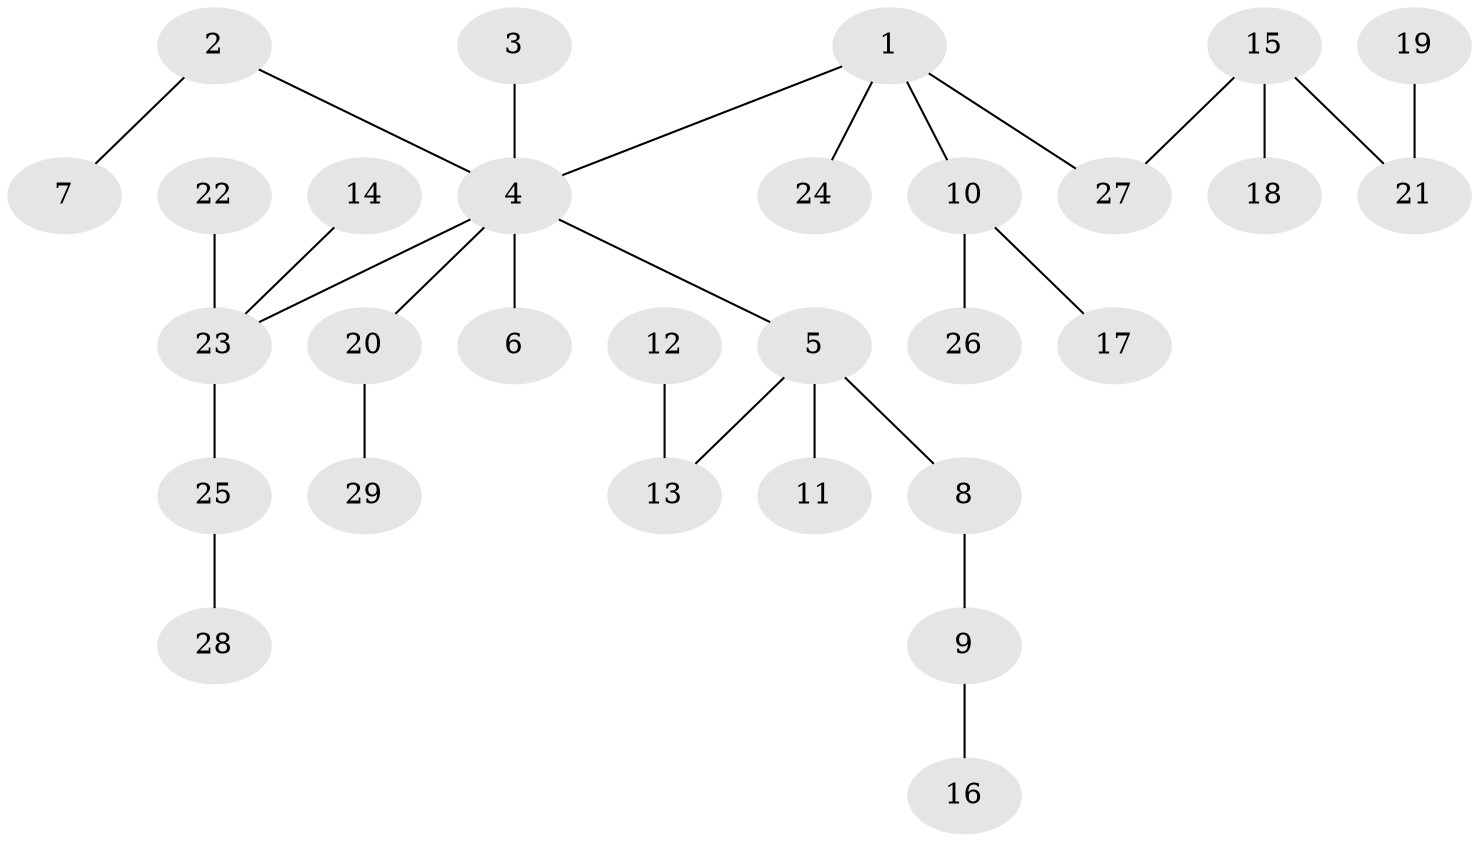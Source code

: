 // original degree distribution, {3: 0.12280701754385964, 8: 0.017543859649122806, 2: 0.3157894736842105, 1: 0.45614035087719296, 5: 0.017543859649122806, 4: 0.07017543859649122}
// Generated by graph-tools (version 1.1) at 2025/50/03/09/25 03:50:18]
// undirected, 29 vertices, 28 edges
graph export_dot {
graph [start="1"]
  node [color=gray90,style=filled];
  1;
  2;
  3;
  4;
  5;
  6;
  7;
  8;
  9;
  10;
  11;
  12;
  13;
  14;
  15;
  16;
  17;
  18;
  19;
  20;
  21;
  22;
  23;
  24;
  25;
  26;
  27;
  28;
  29;
  1 -- 4 [weight=1.0];
  1 -- 10 [weight=1.0];
  1 -- 24 [weight=1.0];
  1 -- 27 [weight=1.0];
  2 -- 4 [weight=1.0];
  2 -- 7 [weight=1.0];
  3 -- 4 [weight=1.0];
  4 -- 5 [weight=1.0];
  4 -- 6 [weight=1.0];
  4 -- 20 [weight=1.0];
  4 -- 23 [weight=1.0];
  5 -- 8 [weight=1.0];
  5 -- 11 [weight=1.0];
  5 -- 13 [weight=1.0];
  8 -- 9 [weight=1.0];
  9 -- 16 [weight=1.0];
  10 -- 17 [weight=1.0];
  10 -- 26 [weight=1.0];
  12 -- 13 [weight=1.0];
  14 -- 23 [weight=1.0];
  15 -- 18 [weight=1.0];
  15 -- 21 [weight=1.0];
  15 -- 27 [weight=1.0];
  19 -- 21 [weight=1.0];
  20 -- 29 [weight=1.0];
  22 -- 23 [weight=1.0];
  23 -- 25 [weight=1.0];
  25 -- 28 [weight=1.0];
}
